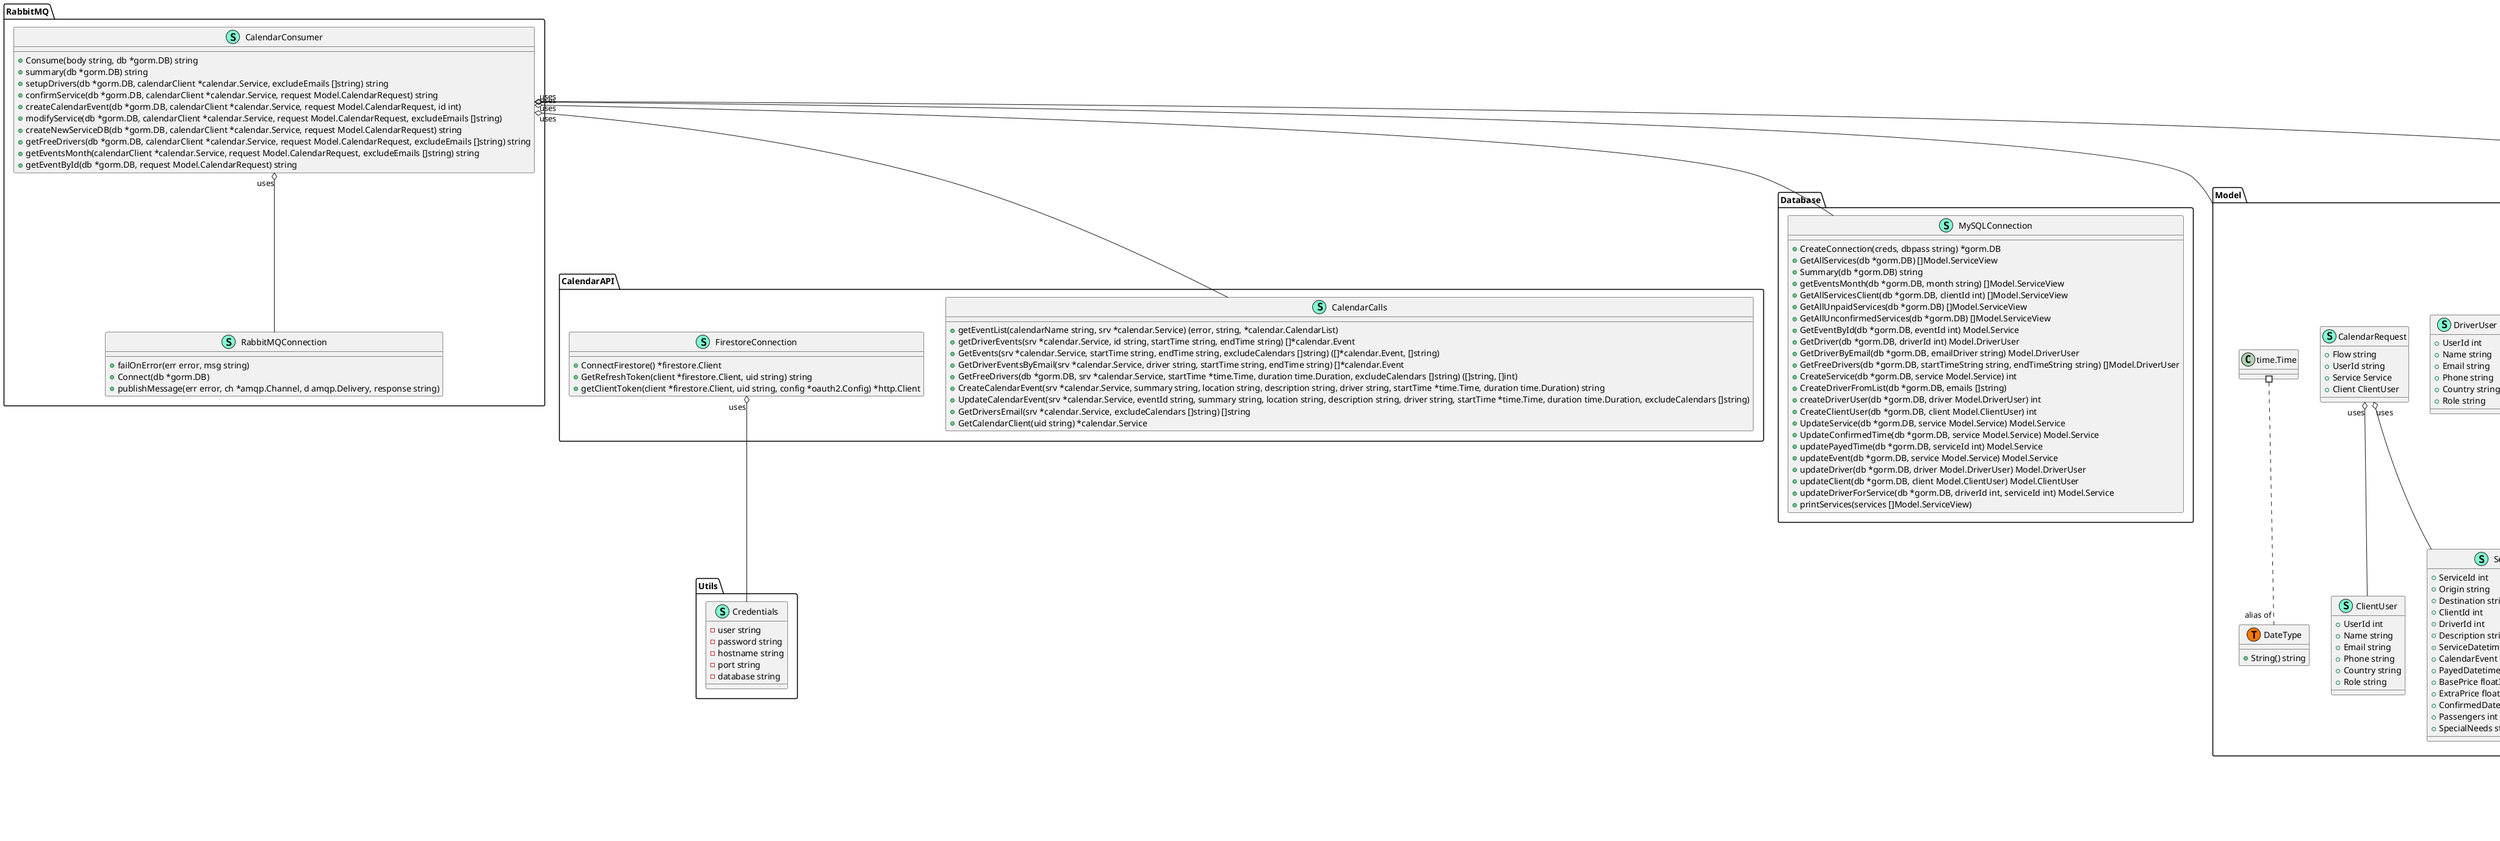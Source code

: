 @startuml
namespace CalendarAPI {
    class CalendarCalls << (S,Aquamarine) >> {
        + getEventList(calendarName string, srv *calendar.Service) (error, string, *calendar.CalendarList)
        + getDriverEvents(srv *calendar.Service, id string, startTime string, endTime string) []*calendar.Event
        + GetEvents(srv *calendar.Service, startTime string, endTime string, excludeCalendars []string) ([]*calendar.Event, []string)
        + GetDriverEventsByEmail(srv *calendar.Service, driver string, startTime string, endTime string) []*calendar.Event
        + GetFreeDrivers(db *gorm.DB, srv *calendar.Service, startTime *time.Time, duration time.Duration, excludeCalendars []string) ([]string, []int)
        + CreateCalendarEvent(srv *calendar.Service, summary string, location string, description string, driver string, startTime *time.Time, duration time.Duration) string
        + UpdateCalendarEvent(srv *calendar.Service, eventId string, summary string, location string, description string, driver string, startTime *time.Time, duration time.Duration, excludeCalendars []string)
        + GetDriversEmail(srv *calendar.Service, excludeCalendars []string) []string
        + GetCalendarClient(uid string) *calendar.Service
    }
    class FirestoreConnection << (S,Aquamarine) >> {
        + ConnectFirestore() *firestore.Client
        + GetRefreshToken(client *firestore.Client, uid string) string
        + getClientToken(client *firestore.Client, uid string, config *oauth2.Config) *http.Client
    }
}



namespace Database {
    class MySQLConnection << (S,Aquamarine) >> {
        + CreateConnection(creds, dbpass string) *gorm.DB
        + GetAllServices(db *gorm.DB) []Model.ServiceView
        + Summary(db *gorm.DB) string
        + getEventsMonth(db *gorm.DB, month string) []Model.ServiceView
        + GetAllServicesClient(db *gorm.DB, clientId int) []Model.ServiceView
        + GetAllUnpaidServices(db *gorm.DB) []Model.ServiceView
        + GetAllUnconfirmedServices(db *gorm.DB) []Model.ServiceView
        + GetEventById(db *gorm.DB, eventId int) Model.Service
        + GetDriver(db *gorm.DB, driverId int) Model.DriverUser
        + GetDriverByEmail(db *gorm.DB, emailDriver string) Model.DriverUser
        + GetFreeDrivers(db *gorm.DB, startTimeString string, endTimeString string) []Model.DriverUser
        + CreateService(db *gorm.DB, service Model.Service) int
        + CreateDriverFromList(db *gorm.DB, emails []string)
        + createDriverUser(db *gorm.DB, driver Model.DriverUser) int
        + CreateClientUser(db *gorm.DB, client Model.ClientUser) int
        + UpdateService(db *gorm.DB, service Model.Service) Model.Service
        + UpdateConfirmedTime(db *gorm.DB, service Model.Service) Model.Service
        + updatePayedTime(db *gorm.DB, serviceId int) Model.Service
        + updateEvent(db *gorm.DB, service Model.Service) Model.Service
        + updateDriver(db *gorm.DB, driver Model.DriverUser) Model.DriverUser
        + updateClient(db *gorm.DB, client Model.ClientUser) Model.ClientUser
        + updateDriverForService(db *gorm.DB, driverId int, serviceId int) Model.Service
        + printServices(services []Model.ServiceView)
    }
}



namespace Model {
    class CalendarRequest << (S,Aquamarine) >> {
        + Flow string
        + UserId string
        + Service Service
        + Client ClientUser

    }
    class ClientUser << (S,Aquamarine) >> {
        + UserId int
        + Name string
        + Email string
        + Phone string
        + Country string
        + Role string

    }
    class DateType << (S,Aquamarine) >> {
        + String() string

    }
    class DriverUser << (S,Aquamarine) >> {
        + UserId int
        + Name string
        + Email string
        + Phone string
        + Country string
        + Role string

    }
    class FreeDriversResponse << (S,Aquamarine) >> {
        + DriversIds []int
        + DriversNames []string

    }
    class Model.DateType << (T, #FF7700) >>  {
    }
    class Service << (S,Aquamarine) >> {
        + ServiceId int
        + Origin string
        + Destination string
        + ClientId int
        + DriverId int
        + Description string
        + ServiceDatetime *time.Time
        + CalendarEvent string
        + PayedDatetime *time.Time
        + BasePrice float32
        + ExtraPrice float32
        + ConfirmedDatetime *time.Time
        + Passengers int
        + SpecialNeeds string

    }
    class ServiceView << (S,Aquamarine) >> {
        + ServiceId int
        + Origin string
        + Destination string
        + DriverId int
        + DriverName string
        + DriverPhone string
        + DriverMail string
        + DriverCountry string
        + ClientId int
        + ClientName string
        + ClientPhone string
        + ClientMail string
        + ClientCountry string
        + Description string
        + ServiceDatetime *time.Time
        + CalendarEvent string
        + CalendarDatetime *time.Time
        + PayedDatetime *time.Time
        + BasePrice float32
        + ExtraPrice float32
        + ConfirmedDatetime *time.Time
        + Passengers int
        + SpecialNeeds string

    }
    class Summary << (S,Aquamarine) >> {
        + AnualIncome int
        + MonthlyIncome []int
        + ActualMonthIncome int
        + UnconfirmedEvents int

    }
    class "time.Time" as timeTime {
        'This class was created so that we can correctly have an alias pointing to this name. Since it contains dots that can break namespaces
    }
}


"Model.CalendarRequest""uses" o-- "Model.ClientUser"
"Model.CalendarRequest""uses" o-- "Model.Service"
"Model.Service""uses" o-- "time.Time"
"Model.ServiceView""uses" o-- "time.Time"

"RabbitMQ.CalendarConsumer""uses" o-- "Database.MySQLConnection"
"RabbitMQ.CalendarConsumer""uses" o-- "RabbitMQ.RabbitMQConnection"
"RabbitMQ.CalendarConsumer""uses" o-- "Firestore.FirestoreConnection"
"RabbitMQ.CalendarConsumer""uses" o-- "CalendarAPI.CalendarCalls"
"RabbitMQ.CalendarConsumer""uses" o-- "Model"
"CalendarAPI.FirestoreConnection""uses" o-- "Utils.Credentials"

namespace RabbitMQ {
    class CalendarConsumer << (S,Aquamarine) >> {
        + Consume(body string, db *gorm.DB) string
        + summary(db *gorm.DB) string
        + setupDrivers(db *gorm.DB, calendarClient *calendar.Service, excludeEmails []string) string
        + confirmService(db *gorm.DB, calendarClient *calendar.Service, request Model.CalendarRequest) string
        + createCalendarEvent(db *gorm.DB, calendarClient *calendar.Service, request Model.CalendarRequest, id int)
        + modifyService(db *gorm.DB, calendarClient *calendar.Service, request Model.CalendarRequest, excludeEmails []string)
        + createNewServiceDB(db *gorm.DB, calendarClient *calendar.Service, request Model.CalendarRequest) string
        + getFreeDrivers(db *gorm.DB, calendarClient *calendar.Service, request Model.CalendarRequest, excludeEmails []string) string
        + getEventsMonth(calendarClient *calendar.Service, request Model.CalendarRequest, excludeEmails []string) string
        + getEventById(db *gorm.DB, request Model.CalendarRequest) string
    }
    class RabbitMQConnection << (S,Aquamarine) >> {
        + failOnError(err error, msg string)
        + Connect(db *gorm.DB)
        + publishMessage(err error, ch *amqp.Channel, d amqp.Delivery, response string)
    }
}



namespace Utils {
    class Credentials << (S,Aquamarine) >> {
        - user string
        - password string
        - hostname string
        - port string
        - database string

    }
}



"Model.timeTime" #.. "alias of""Model.DateType"
@enduml
